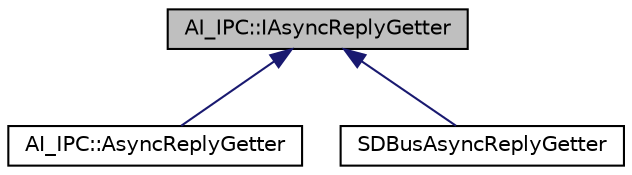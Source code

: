 digraph "AI_IPC::IAsyncReplyGetter"
{
 // LATEX_PDF_SIZE
  edge [fontname="Helvetica",fontsize="10",labelfontname="Helvetica",labelfontsize="10"];
  node [fontname="Helvetica",fontsize="10",shape=record];
  Node1 [label="AI_IPC::IAsyncReplyGetter",height=0.2,width=0.4,color="black", fillcolor="grey75", style="filled", fontcolor="black",tooltip="Helper class to get reply."];
  Node1 -> Node2 [dir="back",color="midnightblue",fontsize="10",style="solid",fontname="Helvetica"];
  Node2 [label="AI_IPC::AsyncReplyGetter",height=0.2,width=0.4,color="black", fillcolor="white", style="filled",URL="$classAI__IPC_1_1AsyncReplyGetter.html",tooltip=" "];
  Node1 -> Node3 [dir="back",color="midnightblue",fontsize="10",style="solid",fontname="Helvetica"];
  Node3 [label="SDBusAsyncReplyGetter",height=0.2,width=0.4,color="black", fillcolor="white", style="filled",URL="$classSDBusAsyncReplyGetter.html",tooltip="Implements the IAsyncReplyGetter getter interface to provide an API to get the results to a method ca..."];
}
